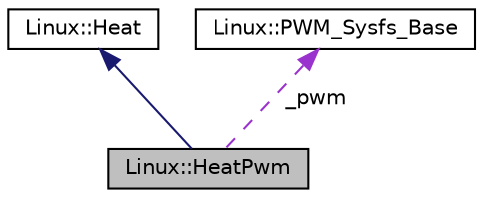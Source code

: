 digraph "Linux::HeatPwm"
{
 // INTERACTIVE_SVG=YES
  edge [fontname="Helvetica",fontsize="10",labelfontname="Helvetica",labelfontsize="10"];
  node [fontname="Helvetica",fontsize="10",shape=record];
  Node1 [label="Linux::HeatPwm",height=0.2,width=0.4,color="black", fillcolor="grey75", style="filled", fontcolor="black"];
  Node2 -> Node1 [dir="back",color="midnightblue",fontsize="10",style="solid",fontname="Helvetica"];
  Node2 [label="Linux::Heat",height=0.2,width=0.4,color="black", fillcolor="white", style="filled",URL="$classLinux_1_1Heat.html"];
  Node3 -> Node1 [dir="back",color="darkorchid3",fontsize="10",style="dashed",label=" _pwm" ,fontname="Helvetica"];
  Node3 [label="Linux::PWM_Sysfs_Base",height=0.2,width=0.4,color="black", fillcolor="white", style="filled",URL="$classLinux_1_1PWM__Sysfs__Base.html"];
}
